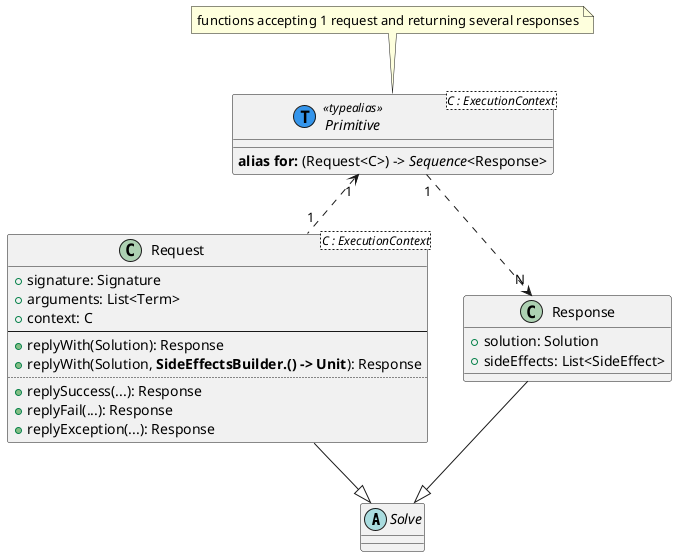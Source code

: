 @startuml
abstract class Solve 

class Request<C : ExecutionContext> {
    + signature: Signature
    + arguments: List<Term>
    + context: C
    --
    + replyWith(Solution): Response
    + replyWith(Solution, **SideEffectsBuilder.() -> Unit**): Response
    ..
    + replySuccess(...): Response
    + replyFail(...): Response
    + replyException(...): Response
}

Request --|> Solve 

class Response {
    + solution: Solution
    + sideEffects: List<SideEffect>
}

Response --|> Solve 

interface Primitive<C : ExecutionContext> << (T,#3495eb) typealias >>  {
  **alias for:** (Request<C>) -> //Sequence//<Response>
}

Primitive "1" <.. "1" Request

Primitive "1" ..> "N" Response

note top of Primitive: functions accepting 1 request and returning several responses
@enduml
